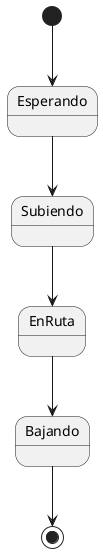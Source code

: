 @startuml iteracionExamenEstadosPasajero
[*] --> Esperando

Esperando --> Subiendo

Subiendo --> EnRuta

EnRuta --> Bajando

Bajando --> [*]

@enduml